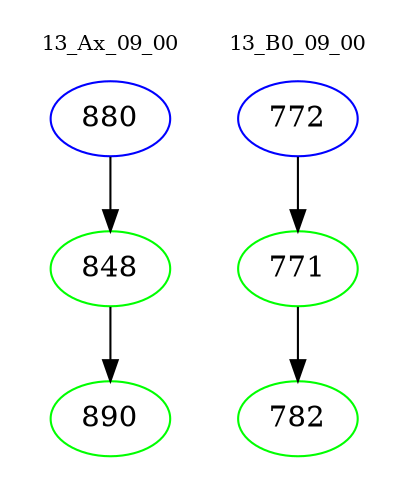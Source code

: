 digraph{
subgraph cluster_0 {
color = white
label = "13_Ax_09_00";
fontsize=10;
T0_880 [label="880", color="blue"]
T0_880 -> T0_848 [color="black"]
T0_848 [label="848", color="green"]
T0_848 -> T0_890 [color="black"]
T0_890 [label="890", color="green"]
}
subgraph cluster_1 {
color = white
label = "13_B0_09_00";
fontsize=10;
T1_772 [label="772", color="blue"]
T1_772 -> T1_771 [color="black"]
T1_771 [label="771", color="green"]
T1_771 -> T1_782 [color="black"]
T1_782 [label="782", color="green"]
}
}
